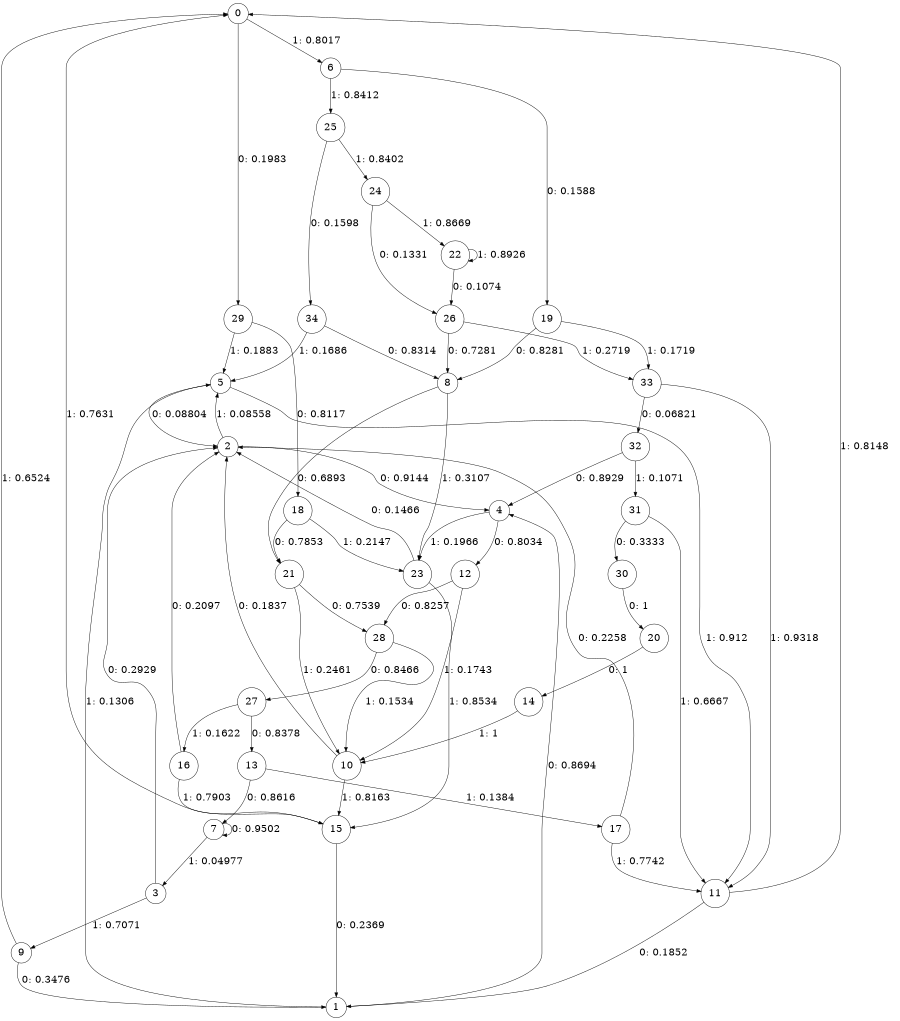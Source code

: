 digraph "ch12faceL9" {
size = "6,8.5";
ratio = "fill";
node [shape = circle];
node [fontsize = 24];
edge [fontsize = 24];
0 -> 29 [label = "0: 0.1983   "];
0 -> 6 [label = "1: 0.8017   "];
1 -> 4 [label = "0: 0.8694   "];
1 -> 5 [label = "1: 0.1306   "];
2 -> 4 [label = "0: 0.9144   "];
2 -> 5 [label = "1: 0.08558  "];
3 -> 2 [label = "0: 0.2929   "];
3 -> 9 [label = "1: 0.7071   "];
4 -> 12 [label = "0: 0.8034   "];
4 -> 23 [label = "1: 0.1966   "];
5 -> 2 [label = "0: 0.08804  "];
5 -> 11 [label = "1: 0.912    "];
6 -> 19 [label = "0: 0.1588   "];
6 -> 25 [label = "1: 0.8412   "];
7 -> 7 [label = "0: 0.9502   "];
7 -> 3 [label = "1: 0.04977  "];
8 -> 21 [label = "0: 0.6893   "];
8 -> 23 [label = "1: 0.3107   "];
9 -> 1 [label = "0: 0.3476   "];
9 -> 0 [label = "1: 0.6524   "];
10 -> 2 [label = "0: 0.1837   "];
10 -> 15 [label = "1: 0.8163   "];
11 -> 1 [label = "0: 0.1852   "];
11 -> 0 [label = "1: 0.8148   "];
12 -> 28 [label = "0: 0.8257   "];
12 -> 10 [label = "1: 0.1743   "];
13 -> 7 [label = "0: 0.8616   "];
13 -> 17 [label = "1: 0.1384   "];
14 -> 10 [label = "1: 1        "];
15 -> 1 [label = "0: 0.2369   "];
15 -> 0 [label = "1: 0.7631   "];
16 -> 2 [label = "0: 0.2097   "];
16 -> 15 [label = "1: 0.7903   "];
17 -> 2 [label = "0: 0.2258   "];
17 -> 11 [label = "1: 0.7742   "];
18 -> 21 [label = "0: 0.7853   "];
18 -> 23 [label = "1: 0.2147   "];
19 -> 8 [label = "0: 0.8281   "];
19 -> 33 [label = "1: 0.1719   "];
20 -> 14 [label = "0: 1        "];
21 -> 28 [label = "0: 0.7539   "];
21 -> 10 [label = "1: 0.2461   "];
22 -> 26 [label = "0: 0.1074   "];
22 -> 22 [label = "1: 0.8926   "];
23 -> 2 [label = "0: 0.1466   "];
23 -> 15 [label = "1: 0.8534   "];
24 -> 26 [label = "0: 0.1331   "];
24 -> 22 [label = "1: 0.8669   "];
25 -> 34 [label = "0: 0.1598   "];
25 -> 24 [label = "1: 0.8402   "];
26 -> 8 [label = "0: 0.7281   "];
26 -> 33 [label = "1: 0.2719   "];
27 -> 13 [label = "0: 0.8378   "];
27 -> 16 [label = "1: 0.1622   "];
28 -> 27 [label = "0: 0.8466   "];
28 -> 10 [label = "1: 0.1534   "];
29 -> 18 [label = "0: 0.8117   "];
29 -> 5 [label = "1: 0.1883   "];
30 -> 20 [label = "0: 1        "];
31 -> 30 [label = "0: 0.3333   "];
31 -> 11 [label = "1: 0.6667   "];
32 -> 4 [label = "0: 0.8929   "];
32 -> 31 [label = "1: 0.1071   "];
33 -> 32 [label = "0: 0.06821  "];
33 -> 11 [label = "1: 0.9318   "];
34 -> 8 [label = "0: 0.8314   "];
34 -> 5 [label = "1: 0.1686   "];
}